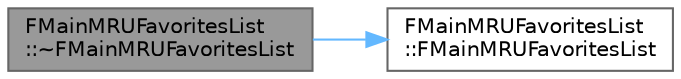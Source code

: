 digraph "FMainMRUFavoritesList::~FMainMRUFavoritesList"
{
 // INTERACTIVE_SVG=YES
 // LATEX_PDF_SIZE
  bgcolor="transparent";
  edge [fontname=Helvetica,fontsize=10,labelfontname=Helvetica,labelfontsize=10];
  node [fontname=Helvetica,fontsize=10,shape=box,height=0.2,width=0.4];
  rankdir="LR";
  Node1 [id="Node000001",label="FMainMRUFavoritesList\l::~FMainMRUFavoritesList",height=0.2,width=0.4,color="gray40", fillcolor="grey60", style="filled", fontcolor="black",tooltip="Destructor."];
  Node1 -> Node2 [id="edge1_Node000001_Node000002",color="steelblue1",style="solid",tooltip=" "];
  Node2 [id="Node000002",label="FMainMRUFavoritesList\l::FMainMRUFavoritesList",height=0.2,width=0.4,color="grey40", fillcolor="white", style="filled",URL="$db/d3f/classFMainMRUFavoritesList.html#a60af202b112b289e0e7e353c7e93c9a2",tooltip="Constructor."];
}
